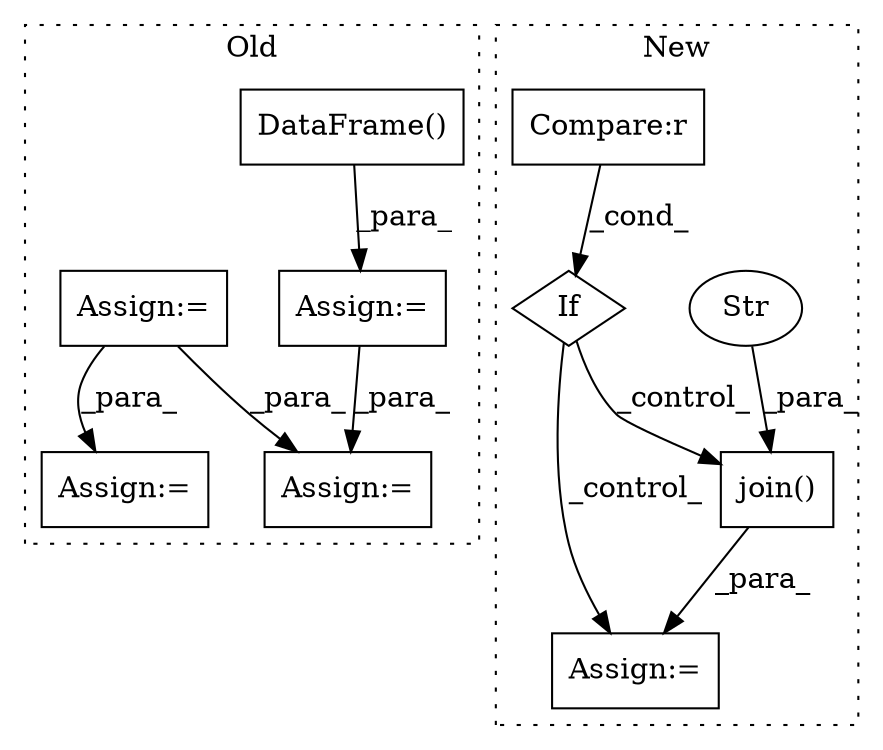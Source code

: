 digraph G {
subgraph cluster0 {
1 [label="DataFrame()" a="75" s="19153" l="14" shape="box"];
6 [label="Assign:=" a="68" s="19150" l="3" shape="box"];
8 [label="Assign:=" a="68" s="19534" l="3" shape="box"];
9 [label="Assign:=" a="68" s="19216" l="3" shape="box"];
10 [label="Assign:=" a="68" s="19358" l="3" shape="box"];
label = "Old";
style="dotted";
}
subgraph cluster1 {
2 [label="join()" a="75" s="20463,20494" l="13,1" shape="box"];
3 [label="Str" a="66" s="20485" l="9" shape="ellipse"];
4 [label="If" a="96" s="20376" l="3" shape="diamond"];
5 [label="Compare:r" a="40" s="20379" l="10" shape="box"];
7 [label="Assign:=" a="68" s="20510" l="3" shape="box"];
label = "New";
style="dotted";
}
1 -> 6 [label="_para_"];
2 -> 7 [label="_para_"];
3 -> 2 [label="_para_"];
4 -> 2 [label="_control_"];
4 -> 7 [label="_control_"];
5 -> 4 [label="_cond_"];
6 -> 8 [label="_para_"];
9 -> 10 [label="_para_"];
9 -> 8 [label="_para_"];
}